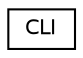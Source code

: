 digraph "Иерархия классов. Графический вид."
{
 // LATEX_PDF_SIZE
  edge [fontname="Helvetica",fontsize="10",labelfontname="Helvetica",labelfontsize="10"];
  node [fontname="Helvetica",fontsize="10",shape=record];
  rankdir="LR";
  Node0 [label="CLI",height=0.2,width=0.4,color="black", fillcolor="white", style="filled",URL="$classCLI.html",tooltip="Класс для обработки аргументов командной строки."];
}
